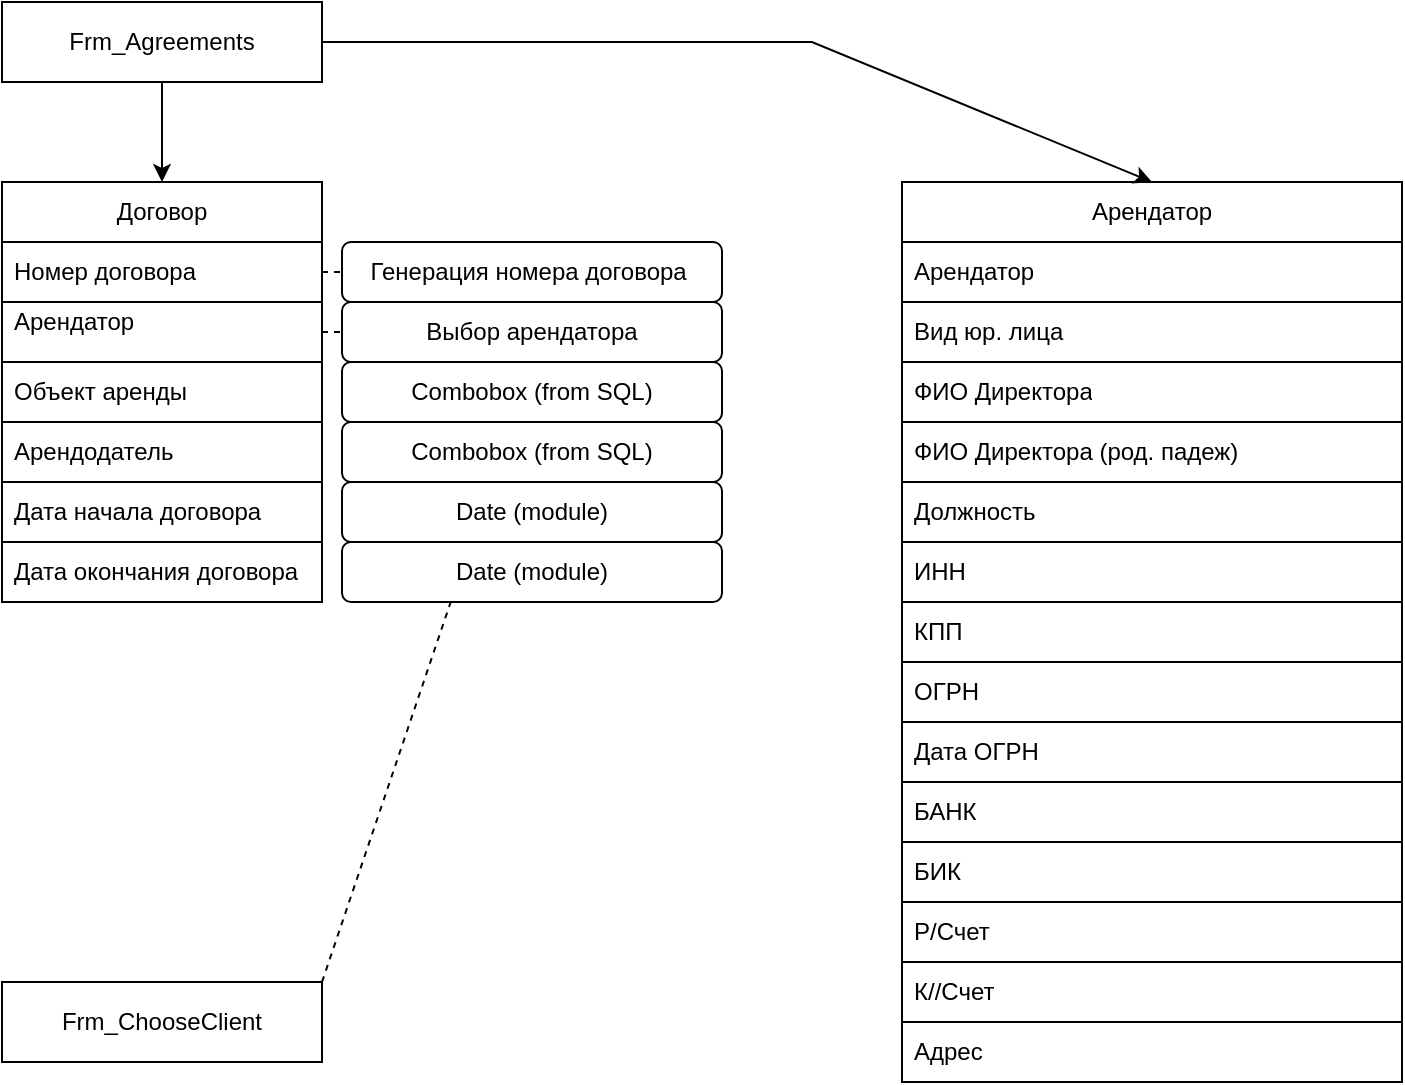<mxfile version="28.1.0">
  <diagram name="Страница — 1" id="A1ghsF1BjzzaB-2pd9RQ">
    <mxGraphModel dx="1313" dy="715" grid="1" gridSize="10" guides="1" tooltips="1" connect="1" arrows="1" fold="1" page="1" pageScale="1" pageWidth="3300" pageHeight="4681" math="0" shadow="0">
      <root>
        <mxCell id="0" />
        <mxCell id="1" parent="0" />
        <mxCell id="P2KhmCayWL-FT-29fX9e-1" value="Frm_Agreements" style="rounded=0;whiteSpace=wrap;html=1;" vertex="1" parent="1">
          <mxGeometry x="20" y="20" width="160" height="40" as="geometry" />
        </mxCell>
        <mxCell id="P2KhmCayWL-FT-29fX9e-7" value="Договор" style="swimlane;fontStyle=0;childLayout=stackLayout;horizontal=1;startSize=30;horizontalStack=0;resizeParent=1;resizeParentMax=0;resizeLast=0;collapsible=1;marginBottom=0;whiteSpace=wrap;html=1;" vertex="1" parent="1">
          <mxGeometry x="20" y="110" width="160" height="210" as="geometry" />
        </mxCell>
        <mxCell id="P2KhmCayWL-FT-29fX9e-8" value="Номер договора" style="text;strokeColor=default;fillColor=none;align=left;verticalAlign=middle;spacingLeft=4;spacingRight=4;overflow=hidden;points=[[0,0.5],[1,0.5]];portConstraint=eastwest;rotatable=0;whiteSpace=wrap;html=1;" vertex="1" parent="P2KhmCayWL-FT-29fX9e-7">
          <mxGeometry y="30" width="160" height="30" as="geometry" />
        </mxCell>
        <mxCell id="P2KhmCayWL-FT-29fX9e-9" value="Арендатор&lt;div&gt;&lt;br&gt;&lt;/div&gt;" style="text;strokeColor=default;fillColor=none;align=left;verticalAlign=middle;spacingLeft=4;spacingRight=4;overflow=hidden;points=[[0,0.5],[1,0.5]];portConstraint=eastwest;rotatable=0;whiteSpace=wrap;html=1;" vertex="1" parent="P2KhmCayWL-FT-29fX9e-7">
          <mxGeometry y="60" width="160" height="30" as="geometry" />
        </mxCell>
        <mxCell id="P2KhmCayWL-FT-29fX9e-10" value="Объект аренды" style="text;strokeColor=default;fillColor=none;align=left;verticalAlign=middle;spacingLeft=4;spacingRight=4;overflow=hidden;points=[[0,0.5],[1,0.5]];portConstraint=eastwest;rotatable=0;whiteSpace=wrap;html=1;" vertex="1" parent="P2KhmCayWL-FT-29fX9e-7">
          <mxGeometry y="90" width="160" height="30" as="geometry" />
        </mxCell>
        <mxCell id="P2KhmCayWL-FT-29fX9e-11" value="Арендодатель" style="text;strokeColor=default;fillColor=none;align=left;verticalAlign=middle;spacingLeft=4;spacingRight=4;overflow=hidden;points=[[0,0.5],[1,0.5]];portConstraint=eastwest;rotatable=0;whiteSpace=wrap;html=1;" vertex="1" parent="P2KhmCayWL-FT-29fX9e-7">
          <mxGeometry y="120" width="160" height="30" as="geometry" />
        </mxCell>
        <mxCell id="P2KhmCayWL-FT-29fX9e-12" value="Дата начала договора" style="text;strokeColor=none;fillColor=none;align=left;verticalAlign=middle;spacingLeft=4;spacingRight=4;overflow=hidden;points=[[0,0.5],[1,0.5]];portConstraint=eastwest;rotatable=0;whiteSpace=wrap;html=1;" vertex="1" parent="P2KhmCayWL-FT-29fX9e-7">
          <mxGeometry y="150" width="160" height="30" as="geometry" />
        </mxCell>
        <mxCell id="P2KhmCayWL-FT-29fX9e-13" value="Дата окончания договора" style="text;strokeColor=default;fillColor=none;align=left;verticalAlign=middle;spacingLeft=4;spacingRight=4;overflow=hidden;points=[[0,0.5],[1,0.5]];portConstraint=eastwest;rotatable=0;whiteSpace=wrap;html=1;" vertex="1" parent="P2KhmCayWL-FT-29fX9e-7">
          <mxGeometry y="180" width="160" height="30" as="geometry" />
        </mxCell>
        <mxCell id="P2KhmCayWL-FT-29fX9e-14" value="" style="endArrow=classic;html=1;rounded=0;exitX=0.5;exitY=1;exitDx=0;exitDy=0;entryX=0.5;entryY=0;entryDx=0;entryDy=0;" edge="1" parent="1" source="P2KhmCayWL-FT-29fX9e-1" target="P2KhmCayWL-FT-29fX9e-7">
          <mxGeometry width="50" height="50" relative="1" as="geometry">
            <mxPoint x="360" y="140" as="sourcePoint" />
            <mxPoint x="410" y="90" as="targetPoint" />
          </mxGeometry>
        </mxCell>
        <mxCell id="P2KhmCayWL-FT-29fX9e-15" value="Арендатор" style="swimlane;fontStyle=0;childLayout=stackLayout;horizontal=1;startSize=30;horizontalStack=0;resizeParent=1;resizeParentMax=0;resizeLast=0;collapsible=1;marginBottom=0;whiteSpace=wrap;html=1;" vertex="1" parent="1">
          <mxGeometry x="470" y="110" width="250" height="450" as="geometry" />
        </mxCell>
        <mxCell id="P2KhmCayWL-FT-29fX9e-16" value="Арендатор" style="text;strokeColor=none;fillColor=none;align=left;verticalAlign=middle;spacingLeft=4;spacingRight=4;overflow=hidden;points=[[0,0.5],[1,0.5]];portConstraint=eastwest;rotatable=0;whiteSpace=wrap;html=1;" vertex="1" parent="P2KhmCayWL-FT-29fX9e-15">
          <mxGeometry y="30" width="250" height="30" as="geometry" />
        </mxCell>
        <mxCell id="P2KhmCayWL-FT-29fX9e-17" value="&lt;div&gt;Вид юр. лица&lt;/div&gt;" style="text;strokeColor=default;fillColor=none;align=left;verticalAlign=middle;spacingLeft=4;spacingRight=4;overflow=hidden;points=[[0,0.5],[1,0.5]];portConstraint=eastwest;rotatable=0;whiteSpace=wrap;html=1;" vertex="1" parent="P2KhmCayWL-FT-29fX9e-15">
          <mxGeometry y="60" width="250" height="30" as="geometry" />
        </mxCell>
        <mxCell id="P2KhmCayWL-FT-29fX9e-18" value="ФИО Директора" style="text;strokeColor=default;fillColor=none;align=left;verticalAlign=middle;spacingLeft=4;spacingRight=4;overflow=hidden;points=[[0,0.5],[1,0.5]];portConstraint=eastwest;rotatable=0;whiteSpace=wrap;html=1;" vertex="1" parent="P2KhmCayWL-FT-29fX9e-15">
          <mxGeometry y="90" width="250" height="30" as="geometry" />
        </mxCell>
        <mxCell id="P2KhmCayWL-FT-29fX9e-19" value="ФИО Директора (род. падеж)" style="text;strokeColor=default;fillColor=none;align=left;verticalAlign=middle;spacingLeft=4;spacingRight=4;overflow=hidden;points=[[0,0.5],[1,0.5]];portConstraint=eastwest;rotatable=0;whiteSpace=wrap;html=1;" vertex="1" parent="P2KhmCayWL-FT-29fX9e-15">
          <mxGeometry y="120" width="250" height="30" as="geometry" />
        </mxCell>
        <mxCell id="P2KhmCayWL-FT-29fX9e-20" value="Должность" style="text;strokeColor=default;fillColor=none;align=left;verticalAlign=middle;spacingLeft=4;spacingRight=4;overflow=hidden;points=[[0,0.5],[1,0.5]];portConstraint=eastwest;rotatable=0;whiteSpace=wrap;html=1;" vertex="1" parent="P2KhmCayWL-FT-29fX9e-15">
          <mxGeometry y="150" width="250" height="30" as="geometry" />
        </mxCell>
        <mxCell id="P2KhmCayWL-FT-29fX9e-21" value="ИНН" style="text;strokeColor=default;fillColor=none;align=left;verticalAlign=middle;spacingLeft=4;spacingRight=4;overflow=hidden;points=[[0,0.5],[1,0.5]];portConstraint=eastwest;rotatable=0;whiteSpace=wrap;html=1;" vertex="1" parent="P2KhmCayWL-FT-29fX9e-15">
          <mxGeometry y="180" width="250" height="30" as="geometry" />
        </mxCell>
        <mxCell id="P2KhmCayWL-FT-29fX9e-22" value="КПП" style="text;strokeColor=default;fillColor=none;align=left;verticalAlign=middle;spacingLeft=4;spacingRight=4;overflow=hidden;points=[[0,0.5],[1,0.5]];portConstraint=eastwest;rotatable=0;whiteSpace=wrap;html=1;" vertex="1" parent="P2KhmCayWL-FT-29fX9e-15">
          <mxGeometry y="210" width="250" height="30" as="geometry" />
        </mxCell>
        <mxCell id="P2KhmCayWL-FT-29fX9e-23" value="ОГРН" style="text;strokeColor=default;fillColor=none;align=left;verticalAlign=middle;spacingLeft=4;spacingRight=4;overflow=hidden;points=[[0,0.5],[1,0.5]];portConstraint=eastwest;rotatable=0;whiteSpace=wrap;html=1;" vertex="1" parent="P2KhmCayWL-FT-29fX9e-15">
          <mxGeometry y="240" width="250" height="30" as="geometry" />
        </mxCell>
        <mxCell id="P2KhmCayWL-FT-29fX9e-24" value="Дата ОГРН" style="text;strokeColor=default;fillColor=none;align=left;verticalAlign=middle;spacingLeft=4;spacingRight=4;overflow=hidden;points=[[0,0.5],[1,0.5]];portConstraint=eastwest;rotatable=0;whiteSpace=wrap;html=1;" vertex="1" parent="P2KhmCayWL-FT-29fX9e-15">
          <mxGeometry y="270" width="250" height="30" as="geometry" />
        </mxCell>
        <mxCell id="P2KhmCayWL-FT-29fX9e-25" value="БАНК" style="text;strokeColor=default;fillColor=none;align=left;verticalAlign=middle;spacingLeft=4;spacingRight=4;overflow=hidden;points=[[0,0.5],[1,0.5]];portConstraint=eastwest;rotatable=0;whiteSpace=wrap;html=1;" vertex="1" parent="P2KhmCayWL-FT-29fX9e-15">
          <mxGeometry y="300" width="250" height="30" as="geometry" />
        </mxCell>
        <mxCell id="P2KhmCayWL-FT-29fX9e-26" value="БИК" style="text;strokeColor=default;fillColor=none;align=left;verticalAlign=middle;spacingLeft=4;spacingRight=4;overflow=hidden;points=[[0,0.5],[1,0.5]];portConstraint=eastwest;rotatable=0;whiteSpace=wrap;html=1;" vertex="1" parent="P2KhmCayWL-FT-29fX9e-15">
          <mxGeometry y="330" width="250" height="30" as="geometry" />
        </mxCell>
        <mxCell id="P2KhmCayWL-FT-29fX9e-27" value="Р/Счет" style="text;strokeColor=default;fillColor=none;align=left;verticalAlign=middle;spacingLeft=4;spacingRight=4;overflow=hidden;points=[[0,0.5],[1,0.5]];portConstraint=eastwest;rotatable=0;whiteSpace=wrap;html=1;" vertex="1" parent="P2KhmCayWL-FT-29fX9e-15">
          <mxGeometry y="360" width="250" height="30" as="geometry" />
        </mxCell>
        <mxCell id="P2KhmCayWL-FT-29fX9e-28" value="К//Счет" style="text;strokeColor=default;fillColor=none;align=left;verticalAlign=middle;spacingLeft=4;spacingRight=4;overflow=hidden;points=[[0,0.5],[1,0.5]];portConstraint=eastwest;rotatable=0;whiteSpace=wrap;html=1;" vertex="1" parent="P2KhmCayWL-FT-29fX9e-15">
          <mxGeometry y="390" width="250" height="30" as="geometry" />
        </mxCell>
        <mxCell id="P2KhmCayWL-FT-29fX9e-29" value="Адрес" style="text;strokeColor=default;fillColor=none;align=left;verticalAlign=middle;spacingLeft=4;spacingRight=4;overflow=hidden;points=[[0,0.5],[1,0.5]];portConstraint=eastwest;rotatable=0;whiteSpace=wrap;html=1;" vertex="1" parent="P2KhmCayWL-FT-29fX9e-15">
          <mxGeometry y="420" width="250" height="30" as="geometry" />
        </mxCell>
        <mxCell id="P2KhmCayWL-FT-29fX9e-30" value="" style="endArrow=classic;html=1;rounded=0;exitX=1;exitY=0.5;exitDx=0;exitDy=0;entryX=0.5;entryY=0;entryDx=0;entryDy=0;" edge="1" parent="1" source="P2KhmCayWL-FT-29fX9e-1" target="P2KhmCayWL-FT-29fX9e-15">
          <mxGeometry width="50" height="50" relative="1" as="geometry">
            <mxPoint x="520" y="290" as="sourcePoint" />
            <mxPoint x="570" y="240" as="targetPoint" />
            <Array as="points">
              <mxPoint x="425" y="40" />
            </Array>
          </mxGeometry>
        </mxCell>
        <mxCell id="P2KhmCayWL-FT-29fX9e-32" value="Генерация номера договора&amp;nbsp;" style="rounded=1;whiteSpace=wrap;html=1;" vertex="1" parent="1">
          <mxGeometry x="190" y="140" width="190" height="30" as="geometry" />
        </mxCell>
        <mxCell id="P2KhmCayWL-FT-29fX9e-33" value="" style="endArrow=none;dashed=1;html=1;rounded=0;" edge="1" parent="1" source="P2KhmCayWL-FT-29fX9e-8" target="P2KhmCayWL-FT-29fX9e-32">
          <mxGeometry width="50" height="50" relative="1" as="geometry">
            <mxPoint x="550" y="370" as="sourcePoint" />
            <mxPoint x="600" y="320" as="targetPoint" />
          </mxGeometry>
        </mxCell>
        <mxCell id="P2KhmCayWL-FT-29fX9e-34" value="Выбор арендатора" style="rounded=1;whiteSpace=wrap;html=1;" vertex="1" parent="1">
          <mxGeometry x="190" y="170" width="190" height="30" as="geometry" />
        </mxCell>
        <mxCell id="P2KhmCayWL-FT-29fX9e-35" value="Frm_ChooseClient" style="rounded=0;whiteSpace=wrap;html=1;" vertex="1" parent="1">
          <mxGeometry x="20" y="510" width="160" height="40" as="geometry" />
        </mxCell>
        <mxCell id="P2KhmCayWL-FT-29fX9e-36" value="" style="endArrow=none;dashed=1;html=1;rounded=0;exitX=1;exitY=0;exitDx=0;exitDy=0;entryX=0.5;entryY=1;entryDx=0;entryDy=0;" edge="1" parent="1" source="P2KhmCayWL-FT-29fX9e-35" target="P2KhmCayWL-FT-29fX9e-34">
          <mxGeometry width="50" height="50" relative="1" as="geometry">
            <mxPoint x="550" y="460" as="sourcePoint" />
            <mxPoint x="600" y="410" as="targetPoint" />
          </mxGeometry>
        </mxCell>
        <mxCell id="P2KhmCayWL-FT-29fX9e-37" value="" style="endArrow=none;dashed=1;html=1;rounded=0;" edge="1" parent="1" source="P2KhmCayWL-FT-29fX9e-9" target="P2KhmCayWL-FT-29fX9e-34">
          <mxGeometry width="50" height="50" relative="1" as="geometry">
            <mxPoint x="550" y="270" as="sourcePoint" />
            <mxPoint x="600" y="220" as="targetPoint" />
          </mxGeometry>
        </mxCell>
        <mxCell id="P2KhmCayWL-FT-29fX9e-38" value="Combobox (from SQL)" style="rounded=1;whiteSpace=wrap;html=1;" vertex="1" parent="1">
          <mxGeometry x="190" y="200" width="190" height="30" as="geometry" />
        </mxCell>
        <mxCell id="P2KhmCayWL-FT-29fX9e-39" value="Combobox (from SQL)" style="rounded=1;whiteSpace=wrap;html=1;" vertex="1" parent="1">
          <mxGeometry x="190" y="230" width="190" height="30" as="geometry" />
        </mxCell>
        <mxCell id="P2KhmCayWL-FT-29fX9e-40" value="Date (module)" style="rounded=1;whiteSpace=wrap;html=1;" vertex="1" parent="1">
          <mxGeometry x="190" y="260" width="190" height="30" as="geometry" />
        </mxCell>
        <mxCell id="P2KhmCayWL-FT-29fX9e-41" value="Date (module)" style="rounded=1;whiteSpace=wrap;html=1;" vertex="1" parent="1">
          <mxGeometry x="190" y="290" width="190" height="30" as="geometry" />
        </mxCell>
      </root>
    </mxGraphModel>
  </diagram>
</mxfile>
